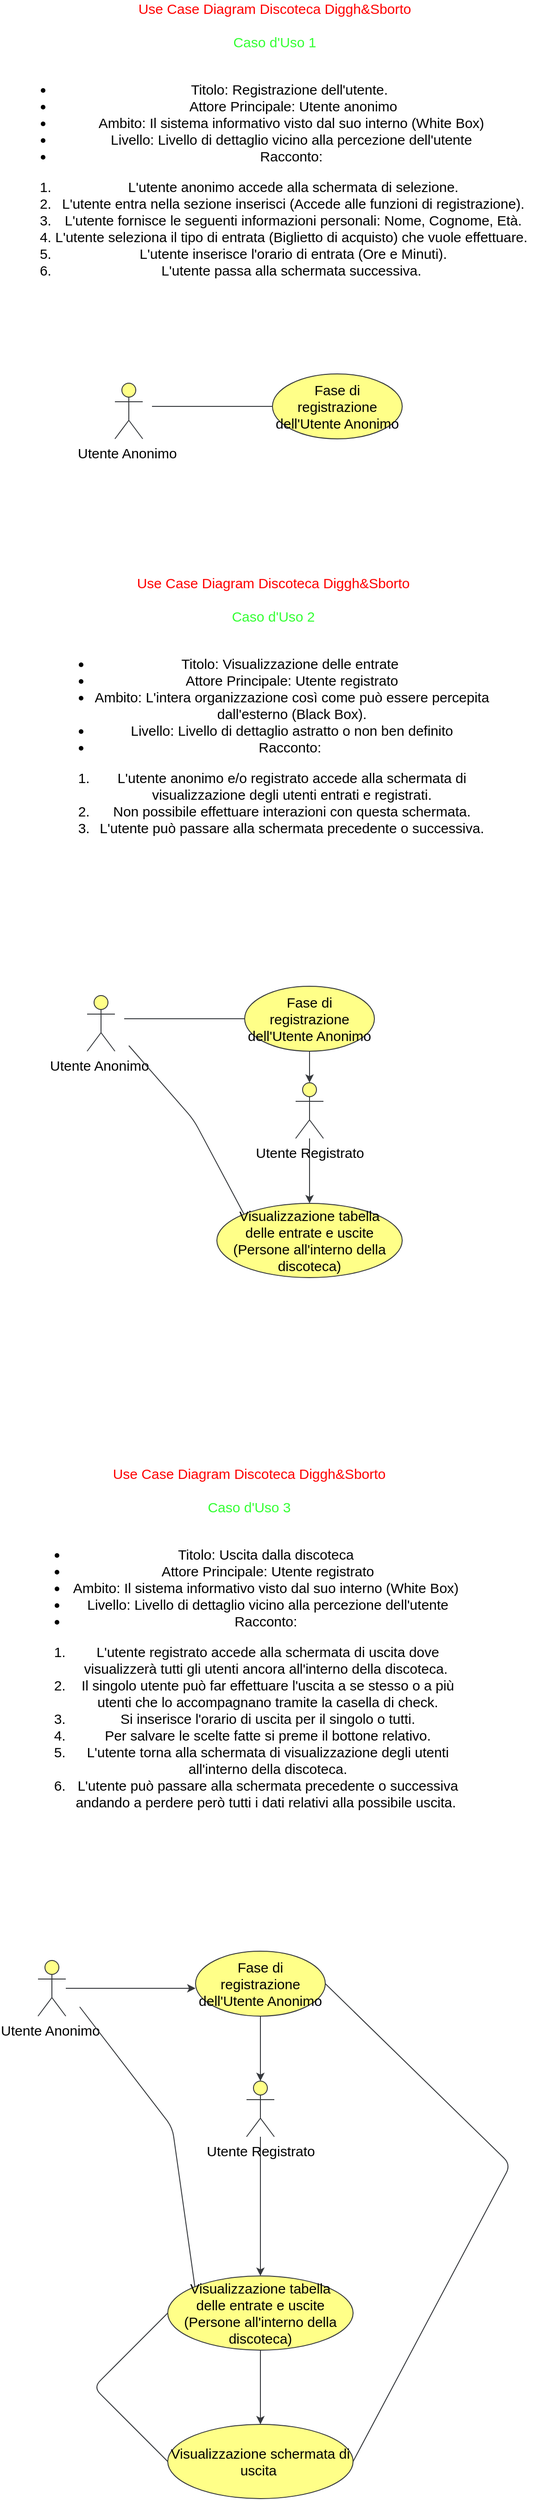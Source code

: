 <mxfile version="14.6.13" type="github">
  <diagram id="IvfS0bd020x2TjzFFkCU" name="Page-1">
    <mxGraphModel dx="2253" dy="9008" grid="1" gridSize="10" guides="1" tooltips="1" connect="1" arrows="1" fold="1" page="1" pageScale="1" pageWidth="827" pageHeight="1169" math="0" shadow="0">
      <root>
        <mxCell id="0" />
        <mxCell id="1" parent="0" />
        <mxCell id="D5ZAGQ3Sc8jKeqQqHXvd-1" value="&lt;font style=&quot;font-size: 15px;&quot;&gt;&lt;font color=&quot;#ff0000&quot; style=&quot;font-size: 15px;&quot;&gt;Use Case Diagram Discoteca Diggh&amp;amp;Sborto&lt;/font&gt;&lt;br style=&quot;font-size: 15px;&quot;&gt;&lt;br style=&quot;font-size: 15px;&quot;&gt;&lt;font color=&quot;#33ff33&quot; style=&quot;font-size: 15px;&quot;&gt;Caso d&#39;Uso 1&lt;br style=&quot;font-size: 15px;&quot;&gt;&lt;/font&gt;&lt;br style=&quot;font-size: 15px;&quot;&gt;&lt;ul style=&quot;font-size: 15px;&quot;&gt;&lt;li style=&quot;font-size: 15px;&quot;&gt;Titolo: Registrazione dell&#39;utente. &amp;nbsp;&lt;br style=&quot;font-size: 15px;&quot;&gt;&lt;/li&gt;&lt;li style=&quot;font-size: 15px;&quot;&gt;Attore Principale: Utente anonimo&lt;br style=&quot;font-size: 15px;&quot;&gt;&lt;/li&gt;&lt;li style=&quot;font-size: 15px;&quot;&gt;Ambito: Il sistema informativo visto dal suo interno (White Box)&amp;nbsp;&lt;br style=&quot;font-size: 15px;&quot;&gt;&lt;/li&gt;&lt;li style=&quot;font-size: 15px;&quot;&gt;Livello: Livello di dettaglio vicino alla percezione dell&#39;utente&amp;nbsp;&lt;br style=&quot;font-size: 15px;&quot;&gt;&lt;/li&gt;&lt;li style=&quot;font-size: 15px;&quot;&gt;Racconto:&amp;nbsp;&lt;/li&gt;&lt;/ul&gt;&lt;ol style=&quot;font-size: 15px;&quot;&gt;&lt;li style=&quot;font-size: 15px;&quot;&gt;L&#39;utente anonimo accede alla schermata di selezione.&lt;/li&gt;&lt;li style=&quot;font-size: 15px;&quot;&gt;L&#39;utente entra nella sezione inserisci (Accede alle funzioni di registrazione).&lt;/li&gt;&lt;li style=&quot;font-size: 15px;&quot;&gt;L&#39;utente fornisce le seguenti informazioni personali: Nome, Cognome, Età.&lt;/li&gt;&lt;li style=&quot;font-size: 15px;&quot;&gt;L&#39;utente seleziona il tipo di entrata (Biglietto di acquisto) che vuole effettuare.&amp;nbsp;&lt;/li&gt;&lt;li style=&quot;font-size: 15px;&quot;&gt;&amp;nbsp;L&#39;utente inserisce l&#39;orario di entrata (Ore e Minuti).&lt;span style=&quot;font-size: 15px;&quot;&gt;&amp;nbsp;&lt;/span&gt;&lt;/li&gt;&lt;li style=&quot;font-size: 15px;&quot;&gt;L&#39;utente passa alla schermata successiva.&amp;nbsp;&lt;/li&gt;&lt;/ol&gt;&lt;/font&gt;" style="text;html=1;align=center;verticalAlign=middle;resizable=0;points=[];autosize=1;strokeColor=none;fontSize=15;" parent="1" vertex="1">
          <mxGeometry x="-703" y="-8090" width="580" height="310" as="geometry" />
        </mxCell>
        <mxCell id="D5ZAGQ3Sc8jKeqQqHXvd-2" value="Utente Anonimo&amp;nbsp;" style="shape=umlActor;verticalLabelPosition=bottom;verticalAlign=top;html=1;fontSize=15;labelBorderColor=none;labelBackgroundColor=none;fillColor=#ffff88;strokeColor=#36393d;" parent="1" vertex="1">
          <mxGeometry x="-585" y="-7680" width="30" height="60" as="geometry" />
        </mxCell>
        <mxCell id="D5ZAGQ3Sc8jKeqQqHXvd-5" value="Fase di registrazione dell&#39;Utente Anonimo" style="ellipse;whiteSpace=wrap;html=1;fontSize=15;labelBorderColor=none;labelBackgroundColor=none;fillColor=#ffff88;strokeColor=#36393d;" parent="1" vertex="1">
          <mxGeometry x="-415" y="-7690" width="140" height="70" as="geometry" />
        </mxCell>
        <mxCell id="D5ZAGQ3Sc8jKeqQqHXvd-9" value="" style="line;strokeWidth=1;fillColor=#ffff88;align=left;verticalAlign=middle;spacingTop=-1;spacingLeft=3;spacingRight=3;rotatable=0;labelPosition=right;points=[];portConstraint=eastwest;fontSize=15;labelBorderColor=none;labelBackgroundColor=none;strokeColor=#36393d;" parent="1" vertex="1">
          <mxGeometry x="-545" y="-7680" width="130" height="50" as="geometry" />
        </mxCell>
        <mxCell id="D5ZAGQ3Sc8jKeqQqHXvd-10" value="&lt;div style=&quot;text-align: center; font-size: 15px;&quot;&gt;&lt;span style=&quot;font-family: helvetica; font-size: 15px;&quot;&gt;&lt;font color=&quot;#ff0000&quot; style=&quot;font-size: 15px;&quot;&gt;Use Case Diagram Discoteca Diggh&amp;amp;Sborto&lt;/font&gt;&lt;/span&gt;&lt;/div&gt;&lt;br style=&quot;color: rgb(0, 0, 0); font-family: helvetica; font-size: 15px; font-style: normal; font-weight: normal; letter-spacing: normal; text-align: center; text-indent: 0px; text-transform: none; word-spacing: 0px; text-decoration: none;&quot;&gt;&lt;div style=&quot;text-align: center; font-size: 15px;&quot;&gt;&lt;span style=&quot;font-family: helvetica; font-size: 15px;&quot;&gt;&lt;font color=&quot;#33ff33&quot; style=&quot;font-size: 15px;&quot;&gt;Caso d&#39;Uso 2&lt;/font&gt;&lt;/span&gt;&lt;/div&gt;&lt;br style=&quot;color: rgb(0, 0, 0); font-family: helvetica; font-size: 15px; font-style: normal; font-weight: normal; letter-spacing: normal; text-align: center; text-indent: 0px; text-transform: none; word-spacing: 0px; text-decoration: none;&quot;&gt;&lt;ul style=&quot;color: rgb(0, 0, 0); font-family: helvetica; font-size: 15px; font-style: normal; font-weight: normal; letter-spacing: normal; text-align: center; text-indent: 0px; text-transform: none; word-spacing: 0px; text-decoration: none;&quot;&gt;&lt;li style=&quot;font-size: 15px;&quot;&gt;Titolo: Visualizzazione delle entrate&amp;nbsp;&lt;br style=&quot;font-size: 15px;&quot;&gt;&lt;/li&gt;&lt;li style=&quot;font-size: 15px;&quot;&gt;Attore Principale: Utente registrato&lt;br style=&quot;font-size: 15px;&quot;&gt;&lt;/li&gt;&lt;li style=&quot;font-size: 15px;&quot;&gt;Ambito: L&#39;intera organizzazione così come può essere percepita dall&#39;esterno (Black Box).&lt;br style=&quot;font-size: 15px;&quot;&gt;&lt;/li&gt;&lt;li style=&quot;font-size: 15px;&quot;&gt;Livello: Livello di dettaglio astratto o non ben definito&lt;br style=&quot;font-size: 15px;&quot;&gt;&lt;/li&gt;&lt;li style=&quot;font-size: 15px;&quot;&gt;Racconto:&amp;nbsp;&lt;/li&gt;&lt;/ul&gt;&lt;ol style=&quot;color: rgb(0, 0, 0); font-family: helvetica; font-size: 15px; font-style: normal; font-weight: normal; letter-spacing: normal; text-align: center; text-indent: 0px; text-transform: none; word-spacing: 0px; text-decoration: none;&quot;&gt;&lt;li style=&quot;font-size: 15px;&quot;&gt;L&#39;utente anonimo e/o registrato accede alla schermata di visualizzazione degli utenti entrati e registrati.&lt;/li&gt;&lt;li style=&quot;font-size: 15px;&quot;&gt;Non possibile effettuare interazioni con questa schermata.&lt;/li&gt;&lt;li style=&quot;font-size: 15px;&quot;&gt;L&#39;utente può passare alla schermata precedente o successiva.&lt;/li&gt;&lt;/ol&gt;" style="text;whiteSpace=wrap;html=1;fontSize=15;" parent="1" vertex="1">
          <mxGeometry x="-650" y="-7480" width="470" height="250" as="geometry" />
        </mxCell>
        <mxCell id="D5ZAGQ3Sc8jKeqQqHXvd-11" value="Utente Anonimo&amp;nbsp;" style="shape=umlActor;verticalLabelPosition=bottom;verticalAlign=top;html=1;fontSize=15;fillColor=#ffff88;strokeColor=#36393d;" parent="1" vertex="1">
          <mxGeometry x="-615" y="-7020" width="30" height="60" as="geometry" />
        </mxCell>
        <mxCell id="D5ZAGQ3Sc8jKeqQqHXvd-51" value="" style="edgeStyle=orthogonalEdgeStyle;rounded=0;orthogonalLoop=1;jettySize=auto;html=1;fontSize=15;strokeColor=#36393d;fillColor=#ffff88;" parent="1" source="D5ZAGQ3Sc8jKeqQqHXvd-12" target="D5ZAGQ3Sc8jKeqQqHXvd-19" edge="1">
          <mxGeometry relative="1" as="geometry" />
        </mxCell>
        <mxCell id="D5ZAGQ3Sc8jKeqQqHXvd-12" value="Fase di registrazione dell&#39;Utente Anonimo" style="ellipse;whiteSpace=wrap;html=1;fontSize=15;fillColor=#ffff88;strokeColor=#36393d;" parent="1" vertex="1">
          <mxGeometry x="-445" y="-7030" width="140" height="70" as="geometry" />
        </mxCell>
        <mxCell id="D5ZAGQ3Sc8jKeqQqHXvd-13" value="" style="line;strokeWidth=1;fillColor=#ffff88;align=left;verticalAlign=middle;spacingTop=-1;spacingLeft=3;spacingRight=3;rotatable=0;labelPosition=right;points=[];portConstraint=eastwest;fontSize=15;strokeColor=#36393d;" parent="1" vertex="1">
          <mxGeometry x="-575" y="-7020" width="130" height="50" as="geometry" />
        </mxCell>
        <mxCell id="D5ZAGQ3Sc8jKeqQqHXvd-15" value="Visualizzazione tabella delle&amp;nbsp;entrate e uscite&lt;br style=&quot;font-size: 15px;&quot;&gt;(Persone all&#39;interno della discoteca)" style="ellipse;whiteSpace=wrap;html=1;fontSize=15;fillColor=#ffff88;strokeColor=#36393d;" parent="1" vertex="1">
          <mxGeometry x="-475" y="-6796" width="200" height="80" as="geometry" />
        </mxCell>
        <mxCell id="D5ZAGQ3Sc8jKeqQqHXvd-49" value="" style="edgeStyle=orthogonalEdgeStyle;rounded=0;orthogonalLoop=1;jettySize=auto;html=1;fontSize=15;strokeColor=#36393d;fillColor=#ffff88;" parent="1" source="D5ZAGQ3Sc8jKeqQqHXvd-19" target="D5ZAGQ3Sc8jKeqQqHXvd-15" edge="1">
          <mxGeometry relative="1" as="geometry" />
        </mxCell>
        <mxCell id="D5ZAGQ3Sc8jKeqQqHXvd-19" value="Utente Registrato&lt;br style=&quot;font-size: 15px;&quot;&gt;" style="shape=umlActor;verticalLabelPosition=bottom;verticalAlign=top;html=1;fontSize=15;fillColor=#ffff88;strokeColor=#36393d;" parent="1" vertex="1">
          <mxGeometry x="-390" y="-6926" width="30" height="60" as="geometry" />
        </mxCell>
        <mxCell id="D5ZAGQ3Sc8jKeqQqHXvd-26" value="" style="edgeStyle=orthogonalEdgeStyle;rounded=0;orthogonalLoop=1;jettySize=auto;html=1;strokeColor=#36393d;exitX=0.5;exitY=1;exitDx=0;exitDy=0;fontSize=15;fillColor=#ffff88;" parent="1" source="D5ZAGQ3Sc8jKeqQqHXvd-28" target="D5ZAGQ3Sc8jKeqQqHXvd-33" edge="1">
          <mxGeometry relative="1" as="geometry" />
        </mxCell>
        <mxCell id="D5ZAGQ3Sc8jKeqQqHXvd-37" value="" style="edgeStyle=orthogonalEdgeStyle;rounded=0;orthogonalLoop=1;jettySize=auto;html=1;strokeColor=#36393d;fontSize=15;fillColor=#ffff88;" parent="1" source="D5ZAGQ3Sc8jKeqQqHXvd-27" edge="1">
          <mxGeometry relative="1" as="geometry">
            <mxPoint x="-498" y="-5950" as="targetPoint" />
          </mxGeometry>
        </mxCell>
        <mxCell id="D5ZAGQ3Sc8jKeqQqHXvd-27" value="Utente Anonimo&amp;nbsp;" style="shape=umlActor;verticalLabelPosition=bottom;verticalAlign=top;html=1;fontSize=15;fillColor=#ffff88;strokeColor=#36393d;" parent="1" vertex="1">
          <mxGeometry x="-668" y="-5980" width="30" height="60" as="geometry" />
        </mxCell>
        <mxCell id="D5ZAGQ3Sc8jKeqQqHXvd-28" value="Fase di registrazione dell&#39;Utente Anonimo" style="ellipse;whiteSpace=wrap;html=1;fontSize=15;fillColor=#ffff88;strokeColor=#36393d;" parent="1" vertex="1">
          <mxGeometry x="-498" y="-5990" width="140" height="70" as="geometry" />
        </mxCell>
        <mxCell id="D5ZAGQ3Sc8jKeqQqHXvd-30" value="" style="edgeStyle=orthogonalEdgeStyle;rounded=0;orthogonalLoop=1;jettySize=auto;html=1;strokeColor=#36393d;fontSize=15;fillColor=#ffff88;" parent="1" source="D5ZAGQ3Sc8jKeqQqHXvd-31" target="D5ZAGQ3Sc8jKeqQqHXvd-34" edge="1">
          <mxGeometry relative="1" as="geometry" />
        </mxCell>
        <mxCell id="D5ZAGQ3Sc8jKeqQqHXvd-31" value="Visualizzazione tabella delle&amp;nbsp;entrate e uscite&lt;br style=&quot;font-size: 15px;&quot;&gt;(Persone all&#39;interno della discoteca)" style="ellipse;whiteSpace=wrap;html=1;fontSize=15;fillColor=#ffff88;strokeColor=#36393d;" parent="1" vertex="1">
          <mxGeometry x="-528" y="-5640" width="200" height="80" as="geometry" />
        </mxCell>
        <mxCell id="D5ZAGQ3Sc8jKeqQqHXvd-39" value="" style="edgeStyle=orthogonalEdgeStyle;rounded=0;orthogonalLoop=1;jettySize=auto;html=1;strokeColor=#36393d;entryX=0.5;entryY=0;entryDx=0;entryDy=0;fontSize=15;fillColor=#ffff88;" parent="1" source="D5ZAGQ3Sc8jKeqQqHXvd-33" target="D5ZAGQ3Sc8jKeqQqHXvd-31" edge="1">
          <mxGeometry relative="1" as="geometry">
            <mxPoint x="-558" y="-5810" as="targetPoint" />
          </mxGeometry>
        </mxCell>
        <mxCell id="D5ZAGQ3Sc8jKeqQqHXvd-33" value="Utente Registrato&lt;br style=&quot;font-size: 15px;&quot;&gt;" style="shape=umlActor;verticalLabelPosition=bottom;verticalAlign=top;html=1;fontSize=15;fillColor=#ffff88;strokeColor=#36393d;" parent="1" vertex="1">
          <mxGeometry x="-443" y="-5850" width="30" height="60" as="geometry" />
        </mxCell>
        <mxCell id="D5ZAGQ3Sc8jKeqQqHXvd-34" value="Visualizzazione schermata di uscita&amp;nbsp;" style="ellipse;whiteSpace=wrap;html=1;fontSize=15;fillColor=#ffff88;strokeColor=#36393d;" parent="1" vertex="1">
          <mxGeometry x="-528" y="-5480" width="200" height="80" as="geometry" />
        </mxCell>
        <mxCell id="D5ZAGQ3Sc8jKeqQqHXvd-35" value="&lt;div style=&quot;text-align: center; font-size: 15px;&quot;&gt;&lt;span style=&quot;color: rgb(255, 0, 0); font-family: helvetica; font-size: 15px;&quot;&gt;Use Case Diagram Discoteca Diggh&amp;amp;Sborto&lt;/span&gt;&lt;/div&gt;&lt;br style=&quot;color: rgb(0, 0, 0); font-family: helvetica; font-size: 15px; font-style: normal; font-weight: normal; letter-spacing: normal; text-align: center; text-indent: 0px; text-transform: none; word-spacing: 0px; text-decoration: none;&quot;&gt;&lt;div style=&quot;text-align: center; font-size: 15px;&quot;&gt;&lt;span style=&quot;color: rgb(51, 255, 51); font-family: helvetica; font-size: 15px;&quot;&gt;Caso d&#39;Uso 3&lt;/span&gt;&lt;/div&gt;&lt;br style=&quot;color: rgb(0, 0, 0); font-family: helvetica; font-size: 15px; font-style: normal; font-weight: normal; letter-spacing: normal; text-align: center; text-indent: 0px; text-transform: none; word-spacing: 0px; text-decoration: none;&quot;&gt;&lt;ul style=&quot;color: rgb(0, 0, 0); font-family: helvetica; font-size: 15px; font-style: normal; font-weight: normal; letter-spacing: normal; text-align: center; text-indent: 0px; text-transform: none; word-spacing: 0px; text-decoration: none;&quot;&gt;&lt;li style=&quot;font-size: 15px;&quot;&gt;Titolo: Uscita dalla discoteca&amp;nbsp;&lt;br style=&quot;font-size: 15px;&quot;&gt;&lt;/li&gt;&lt;li style=&quot;font-size: 15px;&quot;&gt;Attore Principale: Utente registrato&lt;br style=&quot;font-size: 15px;&quot;&gt;&lt;/li&gt;&lt;li style=&quot;font-size: 15px;&quot;&gt;Ambito:&amp;nbsp;&lt;span style=&quot;font-size: 15px;&quot;&gt;Il sistema informativo visto dal suo interno (White Box)&amp;nbsp;&lt;/span&gt;&lt;/li&gt;&lt;li style=&quot;font-size: 15px;&quot;&gt;Livello: Livello di dettaglio vicino alla percezione dell&#39;utente&lt;br style=&quot;font-size: 15px;&quot;&gt;&lt;/li&gt;&lt;li style=&quot;font-size: 15px;&quot;&gt;Racconto:&amp;nbsp;&lt;/li&gt;&lt;/ul&gt;&lt;ol style=&quot;color: rgb(0, 0, 0); font-family: helvetica; font-size: 15px; font-style: normal; font-weight: normal; letter-spacing: normal; text-align: center; text-indent: 0px; text-transform: none; word-spacing: 0px; text-decoration: none;&quot;&gt;&lt;li style=&quot;font-size: 15px;&quot;&gt;L&#39;utente registrato accede alla schermata di uscita dove visualizzerà tutti gli utenti ancora all&#39;interno della discoteca.&amp;nbsp;&lt;/li&gt;&lt;li style=&quot;font-size: 15px;&quot;&gt;Il singolo utente può far effettuare l&#39;uscita a se stesso o a più utenti che lo accompagnano tramite la casella di check.&lt;/li&gt;&lt;li style=&quot;font-size: 15px;&quot;&gt;Si inserisce l&#39;orario di uscita per il singolo o tutti.&lt;/li&gt;&lt;li style=&quot;font-size: 15px;&quot;&gt;Per salvare le scelte fatte si preme il bottone relativo.&lt;/li&gt;&lt;li style=&quot;font-size: 15px;&quot;&gt;L&#39;utente torna alla schermata di visualizzazione degli utenti all&#39;interno della discoteca.&lt;/li&gt;&lt;li style=&quot;font-size: 15px;&quot;&gt;L&#39;utente può passare alla schermata precedente o successiva andando a perdere però tutti i dati relativi alla possibile uscita.&amp;nbsp;&lt;/li&gt;&lt;/ol&gt;" style="text;whiteSpace=wrap;html=1;fontSize=15;" parent="1" vertex="1">
          <mxGeometry x="-676.5" y="-6520" width="470" height="250" as="geometry" />
        </mxCell>
        <mxCell id="D5ZAGQ3Sc8jKeqQqHXvd-45" value="" style="endArrow=none;html=1;strokeColor=#36393d;entryX=0;entryY=0;entryDx=0;entryDy=0;fontSize=15;fillColor=#ffff88;" parent="1" target="D5ZAGQ3Sc8jKeqQqHXvd-31" edge="1">
          <mxGeometry width="50" height="50" relative="1" as="geometry">
            <mxPoint x="-623" y="-5930" as="sourcePoint" />
            <mxPoint x="-418" y="-5740" as="targetPoint" />
            <Array as="points">
              <mxPoint x="-523" y="-5800" />
            </Array>
          </mxGeometry>
        </mxCell>
        <mxCell id="D5ZAGQ3Sc8jKeqQqHXvd-48" value="" style="endArrow=none;html=1;strokeColor=#36393d;entryX=1;entryY=0.5;entryDx=0;entryDy=0;exitX=1;exitY=0.5;exitDx=0;exitDy=0;fontSize=15;fillColor=#ffff88;" parent="1" source="D5ZAGQ3Sc8jKeqQqHXvd-28" target="D5ZAGQ3Sc8jKeqQqHXvd-34" edge="1">
          <mxGeometry width="50" height="50" relative="1" as="geometry">
            <mxPoint x="-338" y="-5490" as="sourcePoint" />
            <mxPoint x="-258" y="-5590" as="targetPoint" />
            <Array as="points">
              <mxPoint x="-158" y="-5760" />
            </Array>
          </mxGeometry>
        </mxCell>
        <mxCell id="D5ZAGQ3Sc8jKeqQqHXvd-50" value="" style="endArrow=none;html=1;fontSize=15;strokeColor=#36393d;entryX=0;entryY=0;entryDx=0;entryDy=0;fillColor=#ffff88;" parent="1" target="D5ZAGQ3Sc8jKeqQqHXvd-15" edge="1">
          <mxGeometry width="50" height="50" relative="1" as="geometry">
            <mxPoint x="-570" y="-6966" as="sourcePoint" />
            <mxPoint x="-480" y="-6896" as="targetPoint" />
            <Array as="points">
              <mxPoint x="-500" y="-6886" />
            </Array>
          </mxGeometry>
        </mxCell>
        <mxCell id="D5ZAGQ3Sc8jKeqQqHXvd-53" value="" style="endArrow=none;html=1;strokeColor=#36393d;entryX=1;entryY=0.5;entryDx=0;entryDy=0;exitX=1;exitY=0.5;exitDx=0;exitDy=0;fontSize=15;fillColor=#ffff88;" parent="1" edge="1">
          <mxGeometry width="50" height="50" relative="1" as="geometry">
            <mxPoint x="-528" y="-5440" as="sourcePoint" />
            <mxPoint x="-528" y="-5600" as="targetPoint" />
            <Array as="points">
              <mxPoint x="-608" y="-5520" />
            </Array>
          </mxGeometry>
        </mxCell>
      </root>
    </mxGraphModel>
  </diagram>
</mxfile>
